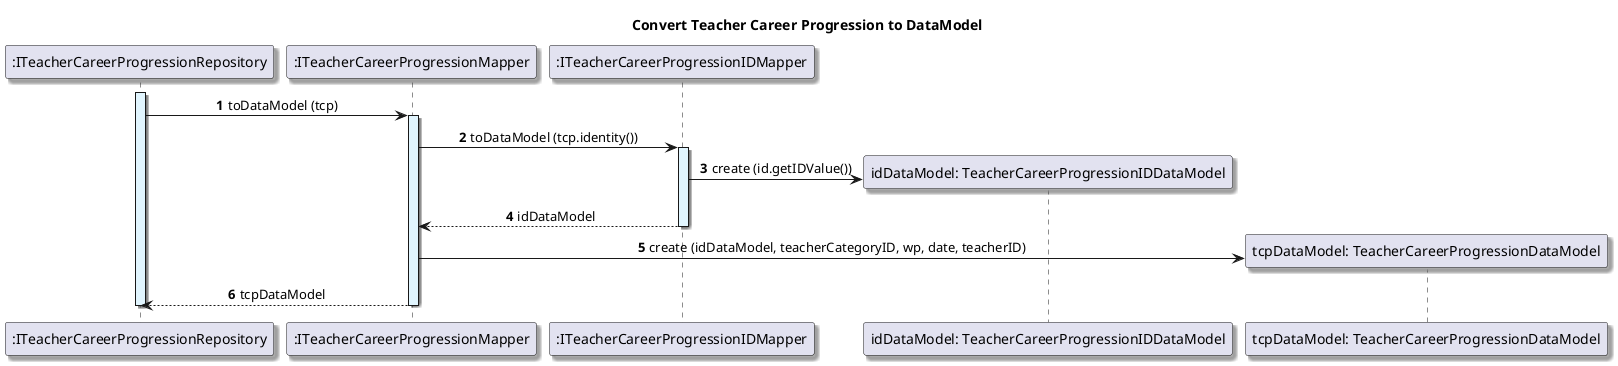 @startuml

title Convert Teacher Career Progression to DataModel

autonumber
skinparam {
  ActivityPadding 2
  ActivityMargin 2
  BoxPadding 2
}
skinparam defaultTextAlignment center
skinparam shadowing true

participant ":ITeacherCareerProgressionRepository" as ITCPRepository
activate ITCPRepository #E1F5FE
participant ":ITeacherCareerProgressionMapper" as tcpMapper
ITCPRepository -> tcpMapper: toDataModel (tcp)
activate tcpMapper #E1F5FE

participant ":ITeacherCareerProgressionIDMapper" as tcpIDMapper
tcpMapper -> tcpIDMapper: toDataModel (tcp.identity())

activate tcpIDMapper #E1F5FE
create "idDataModel: TeacherCareerProgressionIDDataModel"
tcpIDMapper -> "idDataModel: TeacherCareerProgressionIDDataModel": create (id.getIDValue())

tcpIDMapper --> tcpMapper: idDataModel
deactivate tcpIDMapper

create "tcpDataModel: TeacherCareerProgressionDataModel"
tcpMapper -> "tcpDataModel: TeacherCareerProgressionDataModel": create (idDataModel, teacherCategoryID, wp, date, teacherID)

tcpMapper --> ITCPRepository: tcpDataModel
deactivate tcpMapper
deactivate ITCPRepository

@enduml